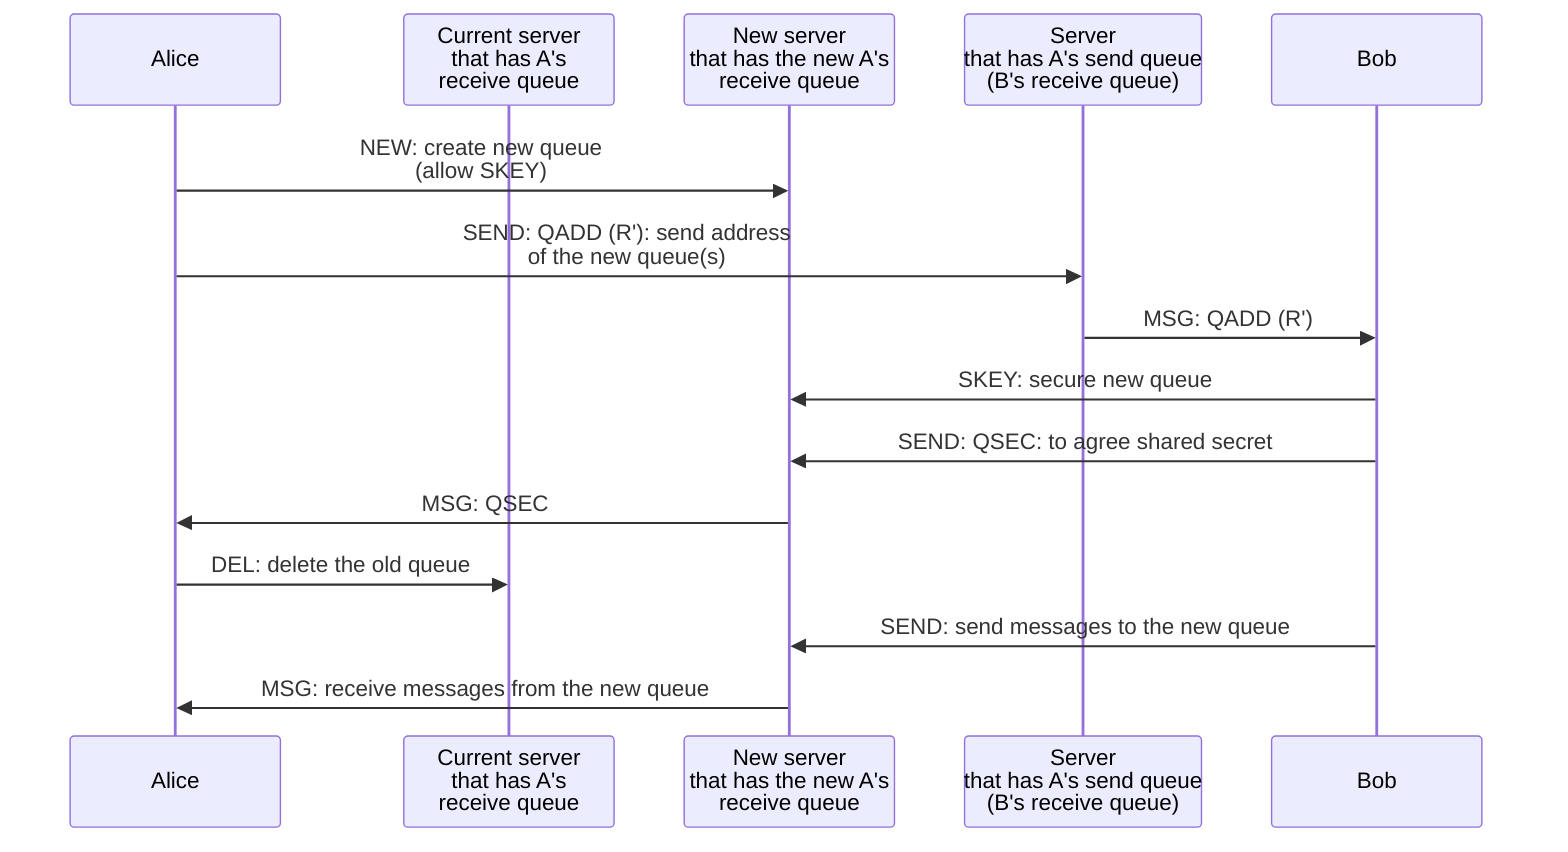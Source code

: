 sequenceDiagram
  participant A as Alice
  participant R as Current server<br>that has A's<br>receive queue
  participant R' as New server<br>that has the new A's<br>receive queue
  participant S as Server<br>that has A's send queue<br>(B's receive queue)
  participant B as Bob

  A ->> R': NEW: create new queue<br>(allow SKEY)
  A ->> S: SEND: QADD (R'): send address<br>of the new queue(s)
  S ->> B: MSG: QADD (R')
  B ->> R': SKEY: secure new queue
  B ->> R': SEND: QSEC: to agree shared secret
  R' ->> A: MSG: QSEC
  A ->> R: DEL: delete the old queue
  B ->> R': SEND: send messages to the new queue
  R' ->> A: MSG: receive messages from the new queue